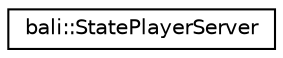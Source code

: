 digraph "Graphical Class Hierarchy"
{
  edge [fontname="Helvetica",fontsize="10",labelfontname="Helvetica",labelfontsize="10"];
  node [fontname="Helvetica",fontsize="10",shape=record];
  rankdir="LR";
  Node1 [label="bali::StatePlayerServer",height=0.2,width=0.4,color="black", fillcolor="white", style="filled",URL="$structbali_1_1_state_player_server.html"];
}
